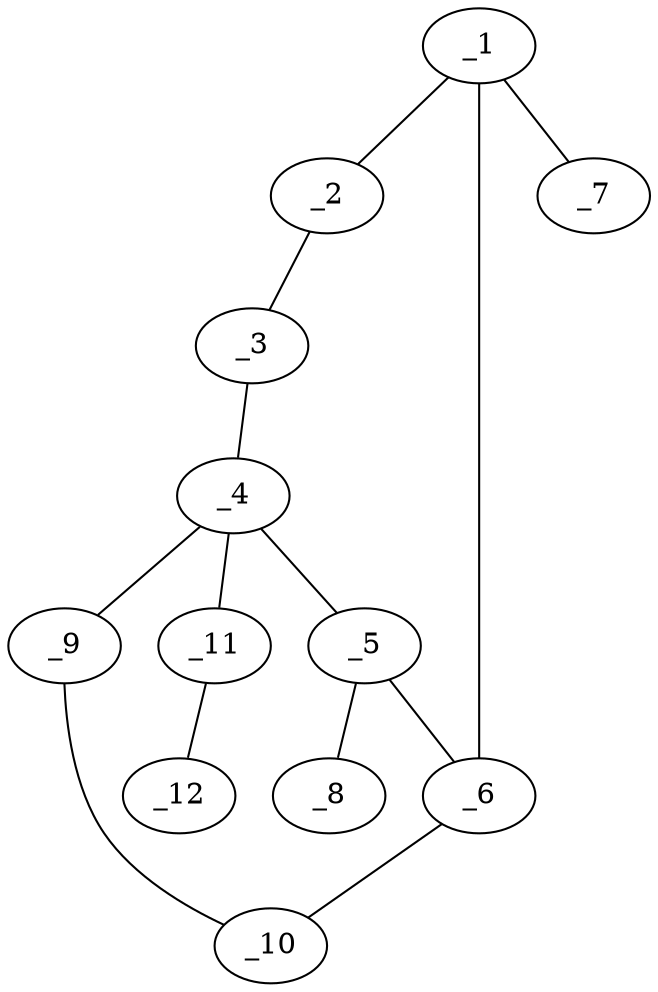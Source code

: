 graph molid646210 {
	_1	 [charge=0,
		chem=1,
		symbol="C  ",
		x="2.7431",
		y="-0.2832"];
	_2	 [charge=0,
		chem=1,
		symbol="C  ",
		x="2.6386",
		y="-1.2778"];
	_1 -- _2	 [valence=1];
	_6	 [charge=0,
		chem=1,
		symbol="C  ",
		x="5.3461",
		y="0.5246"];
	_1 -- _6	 [valence=1];
	_7	 [charge=0,
		chem=2,
		symbol="O  ",
		x=2,
		y="0.3859"];
	_1 -- _7	 [valence=1];
	_3	 [charge=0,
		chem=1,
		symbol="C  ",
		x="3.5522",
		y="-1.6845"];
	_2 -- _3	 [valence=1];
	_4	 [charge=0,
		chem=1,
		symbol="C  ",
		x="5.0873",
		y="-0.4414"];
	_3 -- _4	 [valence=1];
	_5	 [charge=0,
		chem=1,
		symbol="C  ",
		x="4.6095",
		y="1.5072"];
	_4 -- _5	 [valence=1];
	_9	 [charge=0,
		chem=1,
		symbol="C  ",
		x="6.9193",
		y="-1.2002"];
	_4 -- _9	 [valence=1];
	_11	 [charge=0,
		chem=1,
		symbol="C  ",
		x="4.8285",
		y="-1.4073"];
	_4 -- _11	 [valence=1];
	_5 -- _6	 [valence=1];
	_8	 [charge=0,
		chem=2,
		symbol="O  ",
		x="4.1095",
		y="2.3732"];
	_5 -- _8	 [valence=2];
	_10	 [charge=0,
		chem=1,
		symbol="C  ",
		x="7.1781",
		y="-0.2342"];
	_6 -- _10	 [valence=1];
	_9 -- _10	 [valence=1];
	_12	 [charge=0,
		chem=4,
		symbol="N  ",
		x="4.5697",
		y="-2.3732"];
	_11 -- _12	 [valence=3];
}
